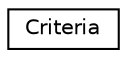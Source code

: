digraph "Graphical Class Hierarchy"
{
  edge [fontname="Helvetica",fontsize="10",labelfontname="Helvetica",labelfontsize="10"];
  node [fontname="Helvetica",fontsize="10",shape=record];
  rankdir="LR";
  Node1 [label="Criteria",height=0.2,width=0.4,color="black", fillcolor="white", style="filled",URL="$classCriteria.html",tooltip="the class checks various criteria for matching boys and girls before adding them into a couple ..."];
}
